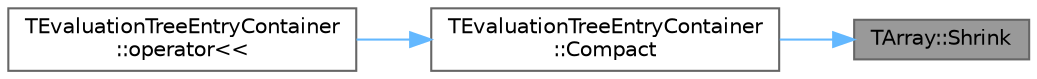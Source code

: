 digraph "TArray::Shrink"
{
 // INTERACTIVE_SVG=YES
 // LATEX_PDF_SIZE
  bgcolor="transparent";
  edge [fontname=Helvetica,fontsize=10,labelfontname=Helvetica,labelfontsize=10];
  node [fontname=Helvetica,fontsize=10,shape=box,height=0.2,width=0.4];
  rankdir="RL";
  Node1 [id="Node000001",label="TArray::Shrink",height=0.2,width=0.4,color="gray40", fillcolor="grey60", style="filled", fontcolor="black",tooltip="Shrinks the array's used memory to smallest possible to store elements currently in it."];
  Node1 -> Node2 [id="edge1_Node000001_Node000002",dir="back",color="steelblue1",style="solid",tooltip=" "];
  Node2 [id="Node000002",label="TEvaluationTreeEntryContainer\l::Compact",height=0.2,width=0.4,color="grey40", fillcolor="white", style="filled",URL="$df/d5b/structTEvaluationTreeEntryContainer.html#ad209e6da0925264ebe5d939c87081337",tooltip="Compress the item array to remove any unused capacity."];
  Node2 -> Node3 [id="edge2_Node000002_Node000003",dir="back",color="steelblue1",style="solid",tooltip=" "];
  Node3 [id="Node000003",label="TEvaluationTreeEntryContainer\l::operator\<\<",height=0.2,width=0.4,color="grey40", fillcolor="white", style="filled",URL="$df/d5b/structTEvaluationTreeEntryContainer.html#a0f2eee6fa6e45ec522f5466a00bf7890",tooltip="Serialize this container."];
}
